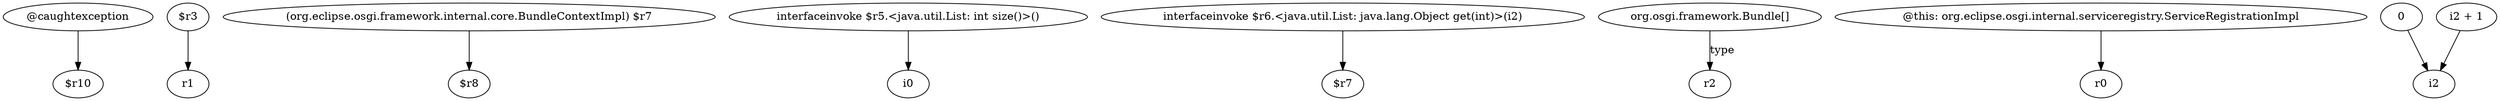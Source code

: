 digraph g {
0[label="@caughtexception"]
1[label="$r10"]
0->1[label=""]
2[label="$r3"]
3[label="r1"]
2->3[label=""]
4[label="(org.eclipse.osgi.framework.internal.core.BundleContextImpl) $r7"]
5[label="$r8"]
4->5[label=""]
6[label="interfaceinvoke $r5.<java.util.List: int size()>()"]
7[label="i0"]
6->7[label=""]
8[label="interfaceinvoke $r6.<java.util.List: java.lang.Object get(int)>(i2)"]
9[label="$r7"]
8->9[label=""]
10[label="org.osgi.framework.Bundle[]"]
11[label="r2"]
10->11[label="type"]
12[label="@this: org.eclipse.osgi.internal.serviceregistry.ServiceRegistrationImpl"]
13[label="r0"]
12->13[label=""]
14[label="0"]
15[label="i2"]
14->15[label=""]
16[label="i2 + 1"]
16->15[label=""]
}